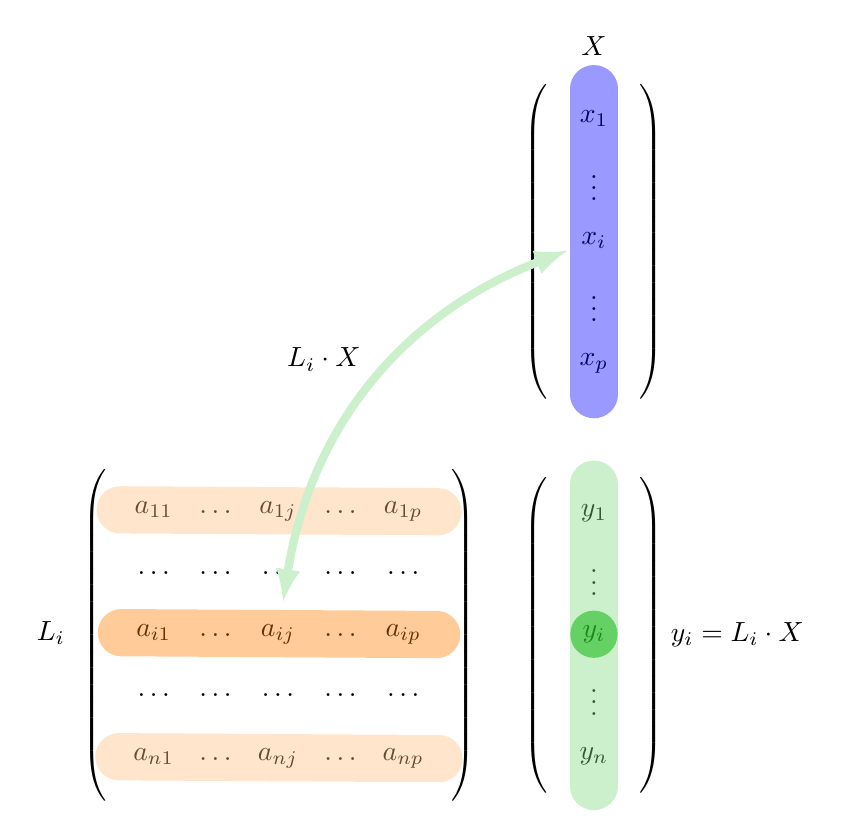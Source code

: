 ﻿\begin{tikzpicture}[baseline=(A.center)]
\tikzset{node style ge/.style={circle}}
\tikzset{BarreStyle/.style =  {opacity=.4,line width=6 mm, color=#1}}


\begin{scope}[xshift=0cm]

\matrix (A) [matrix of math nodes, nodes = {node style ge}, column sep=0 mm,%
left delimiter  = (,right delimiter = )]
{
	a_{11} & \dots & a_{1j}& \dots & a_{1p}\\
	\dots &  \dots & \dots & \dots & \dots \\
	a_{i1}&  \dots & a_{ij}& \dots &a_{ip} \\
	\dots & \dots & \dots & \dots & \dots \\
	a_{n1}&  \dots & a_{nj}& \dots & a_{np}\\
};

 \draw [BarreStyle=orange!50,line cap=round] (A-1-1.west)  to (A-1-5.east) ;
 \draw [BarreStyle=orange,line cap=round] (A-3-1.west) node[left=3mm,black,opacity=1]{$L_i$} to (A-3-5.east) ;
 \draw [BarreStyle=orange!50,line cap=round] (A-5-1.west)  to (A-5-5.east) ;
\end{scope}

\begin{scope}[xshift=4cm,yshift=5cm]
\matrix (X) [matrix of math nodes, nodes = {node style ge}, column sep=0 mm,%
left delimiter  = (,right delimiter = )]
{
	x_1 \\   \vdots \\ x_i \\ \vdots \\ x_p \\
};
 \draw [BarreStyle=blue,line cap=round] (X-1-1.north)  node[above,black,opacity=1]{$X$} to (X-5-1.south) ;

\end{scope}

\begin{scope}[xshift=4cm,yshift=0cm]
\matrix (Y) [matrix of math nodes, nodes = {node style ge}, column sep=0 mm,%
left delimiter  = (,right delimiter = )]
{
	y_1 \\   \vdots \\ y_i \\ \vdots \\ y_n \\
};
 \draw [BarreStyle=green!70!black!50,line cap=round] (Y-1-1.north)  to (Y-5-1.south) ;
 \fill [green!70!black,opacity=0.5] (Y-3-1)  circle(3mm) ;
\node at (Y-3-1.east) [right=5mm]{$y_i = L_i \cdot X$};
\end{scope}

\draw[<->,>=latex,green!70!black!20,line width=3pt] (A-3-3) to[bend left] node[midway, above left,black]{$L_i \cdot X$} (X-3-1) ;

\end{tikzpicture}